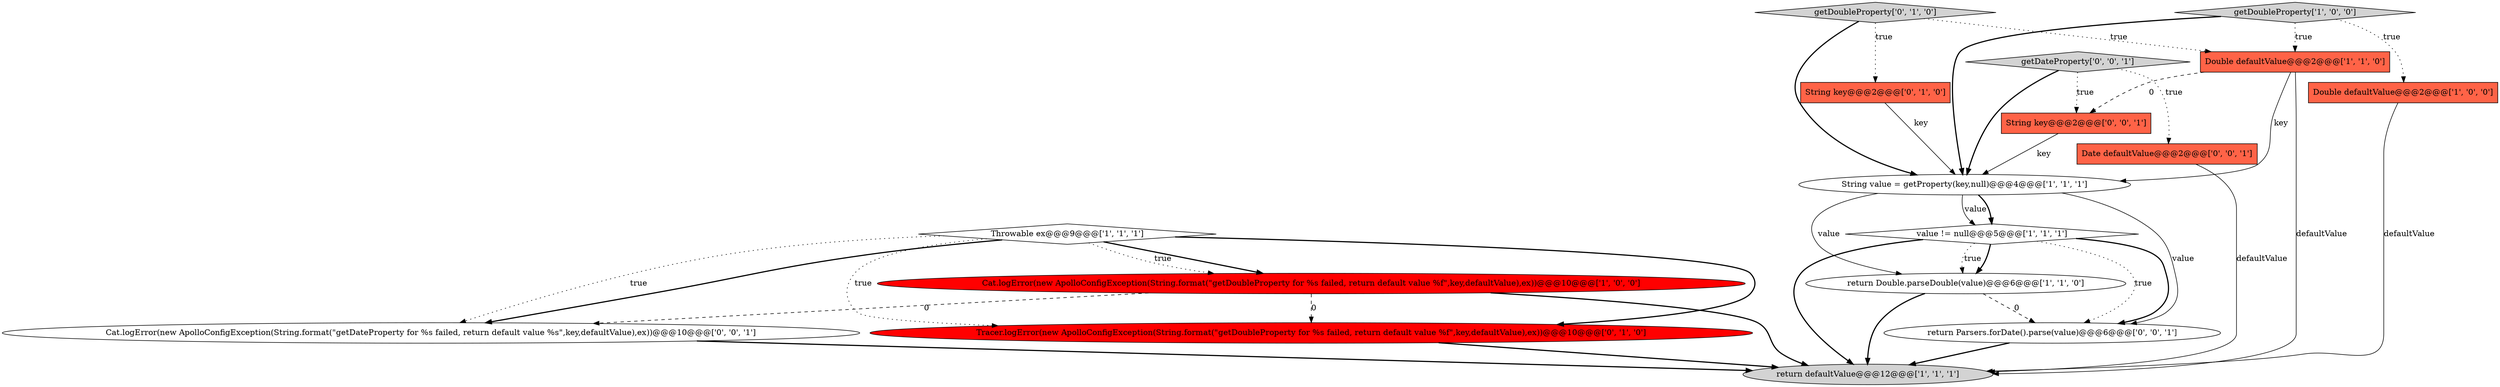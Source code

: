 digraph {
13 [style = filled, label = "Cat.logError(new ApolloConfigException(String.format(\"getDateProperty for %s failed, return default value %s\",key,defaultValue),ex))@@@10@@@['0', '0', '1']", fillcolor = white, shape = ellipse image = "AAA0AAABBB3BBB"];
4 [style = filled, label = "return Double.parseDouble(value)@@@6@@@['1', '1', '0']", fillcolor = white, shape = ellipse image = "AAA0AAABBB1BBB"];
1 [style = filled, label = "return defaultValue@@@12@@@['1', '1', '1']", fillcolor = lightgray, shape = ellipse image = "AAA0AAABBB1BBB"];
6 [style = filled, label = "Double defaultValue@@@2@@@['1', '1', '0']", fillcolor = tomato, shape = box image = "AAA0AAABBB1BBB"];
12 [style = filled, label = "return Parsers.forDate().parse(value)@@@6@@@['0', '0', '1']", fillcolor = white, shape = ellipse image = "AAA0AAABBB3BBB"];
16 [style = filled, label = "String key@@@2@@@['0', '0', '1']", fillcolor = tomato, shape = box image = "AAA0AAABBB3BBB"];
9 [style = filled, label = "String key@@@2@@@['0', '1', '0']", fillcolor = tomato, shape = box image = "AAA0AAABBB2BBB"];
8 [style = filled, label = "getDoubleProperty['1', '0', '0']", fillcolor = lightgray, shape = diamond image = "AAA0AAABBB1BBB"];
5 [style = filled, label = "Throwable ex@@@9@@@['1', '1', '1']", fillcolor = white, shape = diamond image = "AAA0AAABBB1BBB"];
11 [style = filled, label = "Tracer.logError(new ApolloConfigException(String.format(\"getDoubleProperty for %s failed, return default value %f\",key,defaultValue),ex))@@@10@@@['0', '1', '0']", fillcolor = red, shape = ellipse image = "AAA1AAABBB2BBB"];
2 [style = filled, label = "value != null@@@5@@@['1', '1', '1']", fillcolor = white, shape = diamond image = "AAA0AAABBB1BBB"];
3 [style = filled, label = "Cat.logError(new ApolloConfigException(String.format(\"getDoubleProperty for %s failed, return default value %f\",key,defaultValue),ex))@@@10@@@['1', '0', '0']", fillcolor = red, shape = ellipse image = "AAA1AAABBB1BBB"];
0 [style = filled, label = "Double defaultValue@@@2@@@['1', '0', '0']", fillcolor = tomato, shape = box image = "AAA0AAABBB1BBB"];
7 [style = filled, label = "String value = getProperty(key,null)@@@4@@@['1', '1', '1']", fillcolor = white, shape = ellipse image = "AAA0AAABBB1BBB"];
10 [style = filled, label = "getDoubleProperty['0', '1', '0']", fillcolor = lightgray, shape = diamond image = "AAA0AAABBB2BBB"];
14 [style = filled, label = "getDateProperty['0', '0', '1']", fillcolor = lightgray, shape = diamond image = "AAA0AAABBB3BBB"];
15 [style = filled, label = "Date defaultValue@@@2@@@['0', '0', '1']", fillcolor = tomato, shape = box image = "AAA0AAABBB3BBB"];
5->3 [style = bold, label=""];
10->6 [style = dotted, label="true"];
6->1 [style = solid, label="defaultValue"];
7->12 [style = solid, label="value"];
3->1 [style = bold, label=""];
11->1 [style = bold, label=""];
2->1 [style = bold, label=""];
9->7 [style = solid, label="key"];
6->7 [style = solid, label="key"];
5->3 [style = dotted, label="true"];
10->9 [style = dotted, label="true"];
12->1 [style = bold, label=""];
2->4 [style = bold, label=""];
15->1 [style = solid, label="defaultValue"];
10->7 [style = bold, label=""];
3->13 [style = dashed, label="0"];
13->1 [style = bold, label=""];
2->12 [style = bold, label=""];
8->7 [style = bold, label=""];
4->12 [style = dashed, label="0"];
0->1 [style = solid, label="defaultValue"];
14->7 [style = bold, label=""];
14->16 [style = dotted, label="true"];
5->13 [style = dotted, label="true"];
14->15 [style = dotted, label="true"];
5->11 [style = dotted, label="true"];
6->16 [style = dashed, label="0"];
8->6 [style = dotted, label="true"];
7->4 [style = solid, label="value"];
7->2 [style = solid, label="value"];
7->2 [style = bold, label=""];
16->7 [style = solid, label="key"];
5->13 [style = bold, label=""];
2->4 [style = dotted, label="true"];
2->12 [style = dotted, label="true"];
8->0 [style = dotted, label="true"];
4->1 [style = bold, label=""];
5->11 [style = bold, label=""];
3->11 [style = dashed, label="0"];
}
